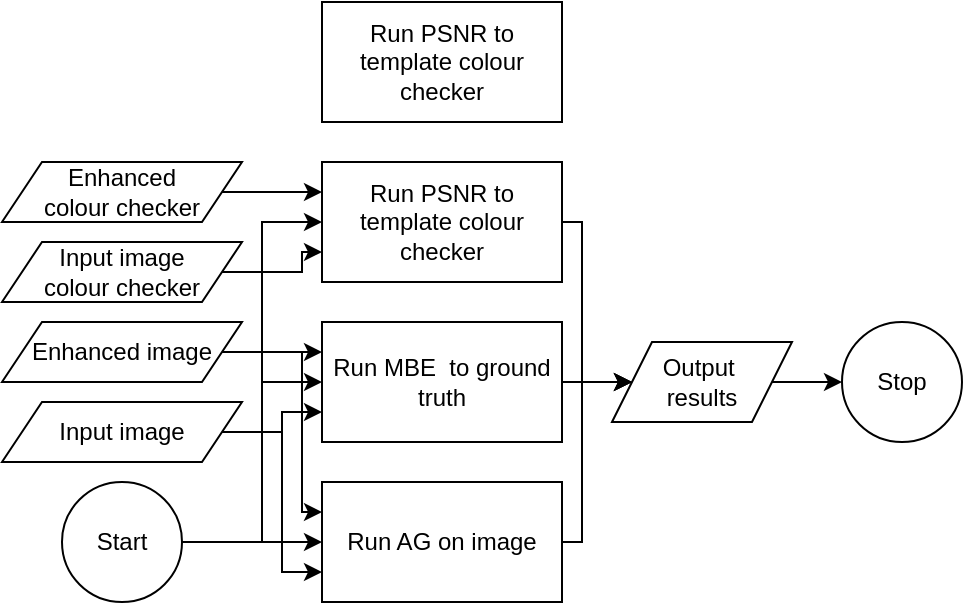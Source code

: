 <mxfile version="24.9.1">
  <diagram name="Page-1" id="5St8_lSBGcsEjdOSe_Oo">
    <mxGraphModel dx="713" dy="354" grid="1" gridSize="10" guides="1" tooltips="1" connect="1" arrows="1" fold="1" page="1" pageScale="1" pageWidth="850" pageHeight="1100" math="0" shadow="0">
      <root>
        <mxCell id="0" />
        <mxCell id="1" parent="0" />
        <mxCell id="yGI71dp5LAuHXJ5P0kga-22" style="edgeStyle=orthogonalEdgeStyle;rounded=0;orthogonalLoop=1;jettySize=auto;html=1;exitX=1;exitY=0.5;exitDx=0;exitDy=0;entryX=0;entryY=0.5;entryDx=0;entryDy=0;" edge="1" parent="1" source="yGI71dp5LAuHXJ5P0kga-1" target="yGI71dp5LAuHXJ5P0kga-5">
          <mxGeometry relative="1" as="geometry" />
        </mxCell>
        <mxCell id="yGI71dp5LAuHXJ5P0kga-23" style="edgeStyle=orthogonalEdgeStyle;rounded=0;orthogonalLoop=1;jettySize=auto;html=1;exitX=1;exitY=0.5;exitDx=0;exitDy=0;entryX=0;entryY=0.5;entryDx=0;entryDy=0;" edge="1" parent="1" source="yGI71dp5LAuHXJ5P0kga-1" target="yGI71dp5LAuHXJ5P0kga-2">
          <mxGeometry relative="1" as="geometry">
            <Array as="points">
              <mxPoint x="160" y="300" />
              <mxPoint x="160" y="220" />
            </Array>
          </mxGeometry>
        </mxCell>
        <mxCell id="yGI71dp5LAuHXJ5P0kga-24" style="edgeStyle=orthogonalEdgeStyle;rounded=0;orthogonalLoop=1;jettySize=auto;html=1;exitX=1;exitY=0.5;exitDx=0;exitDy=0;entryX=0;entryY=0.5;entryDx=0;entryDy=0;" edge="1" parent="1" source="yGI71dp5LAuHXJ5P0kga-1" target="yGI71dp5LAuHXJ5P0kga-4">
          <mxGeometry relative="1" as="geometry">
            <Array as="points">
              <mxPoint x="160" y="300" />
              <mxPoint x="160" y="140" />
            </Array>
          </mxGeometry>
        </mxCell>
        <mxCell id="yGI71dp5LAuHXJ5P0kga-1" value="Start" style="ellipse;whiteSpace=wrap;html=1;aspect=fixed;" vertex="1" parent="1">
          <mxGeometry x="60" y="270" width="60" height="60" as="geometry" />
        </mxCell>
        <mxCell id="yGI71dp5LAuHXJ5P0kga-29" style="edgeStyle=orthogonalEdgeStyle;rounded=0;orthogonalLoop=1;jettySize=auto;html=1;exitX=1;exitY=0.5;exitDx=0;exitDy=0;entryX=0;entryY=0.5;entryDx=0;entryDy=0;" edge="1" parent="1" source="yGI71dp5LAuHXJ5P0kga-2" target="yGI71dp5LAuHXJ5P0kga-25">
          <mxGeometry relative="1" as="geometry" />
        </mxCell>
        <mxCell id="yGI71dp5LAuHXJ5P0kga-2" value="Run MBE&amp;nbsp; to ground truth" style="whiteSpace=wrap;html=1;" vertex="1" parent="1">
          <mxGeometry x="190" y="190" width="120" height="60" as="geometry" />
        </mxCell>
        <mxCell id="yGI71dp5LAuHXJ5P0kga-27" style="edgeStyle=orthogonalEdgeStyle;rounded=0;orthogonalLoop=1;jettySize=auto;html=1;exitX=1;exitY=0.5;exitDx=0;exitDy=0;entryX=0;entryY=0.5;entryDx=0;entryDy=0;" edge="1" parent="1" source="yGI71dp5LAuHXJ5P0kga-4" target="yGI71dp5LAuHXJ5P0kga-25">
          <mxGeometry relative="1" as="geometry">
            <Array as="points">
              <mxPoint x="320" y="140" />
              <mxPoint x="320" y="220" />
            </Array>
          </mxGeometry>
        </mxCell>
        <mxCell id="yGI71dp5LAuHXJ5P0kga-4" value="Run PSNR to template colour checker" style="whiteSpace=wrap;html=1;" vertex="1" parent="1">
          <mxGeometry x="190" y="110" width="120" height="60" as="geometry" />
        </mxCell>
        <mxCell id="yGI71dp5LAuHXJ5P0kga-28" style="edgeStyle=orthogonalEdgeStyle;rounded=0;orthogonalLoop=1;jettySize=auto;html=1;exitX=1;exitY=0.5;exitDx=0;exitDy=0;entryX=0;entryY=0.5;entryDx=0;entryDy=0;" edge="1" parent="1" source="yGI71dp5LAuHXJ5P0kga-5" target="yGI71dp5LAuHXJ5P0kga-25">
          <mxGeometry relative="1" as="geometry">
            <Array as="points">
              <mxPoint x="320" y="300" />
              <mxPoint x="320" y="220" />
            </Array>
          </mxGeometry>
        </mxCell>
        <mxCell id="yGI71dp5LAuHXJ5P0kga-5" value="Run AG on image" style="whiteSpace=wrap;html=1;" vertex="1" parent="1">
          <mxGeometry x="190" y="270" width="120" height="60" as="geometry" />
        </mxCell>
        <mxCell id="yGI71dp5LAuHXJ5P0kga-18" style="edgeStyle=orthogonalEdgeStyle;rounded=0;orthogonalLoop=1;jettySize=auto;html=1;exitX=1;exitY=0.5;exitDx=0;exitDy=0;entryX=0;entryY=0.25;entryDx=0;entryDy=0;" edge="1" parent="1" source="yGI71dp5LAuHXJ5P0kga-8" target="yGI71dp5LAuHXJ5P0kga-2">
          <mxGeometry relative="1" as="geometry" />
        </mxCell>
        <mxCell id="yGI71dp5LAuHXJ5P0kga-19" style="edgeStyle=orthogonalEdgeStyle;rounded=0;orthogonalLoop=1;jettySize=auto;html=1;exitX=1;exitY=0.5;exitDx=0;exitDy=0;entryX=0;entryY=0.25;entryDx=0;entryDy=0;" edge="1" parent="1" source="yGI71dp5LAuHXJ5P0kga-8" target="yGI71dp5LAuHXJ5P0kga-5">
          <mxGeometry relative="1" as="geometry">
            <Array as="points">
              <mxPoint x="180" y="205" />
              <mxPoint x="180" y="285" />
            </Array>
          </mxGeometry>
        </mxCell>
        <mxCell id="yGI71dp5LAuHXJ5P0kga-8" value="Enhanced image" style="shape=parallelogram;perimeter=parallelogramPerimeter;whiteSpace=wrap;html=1;fixedSize=1;" vertex="1" parent="1">
          <mxGeometry x="30" y="190" width="120" height="30" as="geometry" />
        </mxCell>
        <mxCell id="yGI71dp5LAuHXJ5P0kga-16" style="edgeStyle=orthogonalEdgeStyle;rounded=0;orthogonalLoop=1;jettySize=auto;html=1;exitX=1;exitY=0.5;exitDx=0;exitDy=0;entryX=0;entryY=0.25;entryDx=0;entryDy=0;" edge="1" parent="1" source="yGI71dp5LAuHXJ5P0kga-10" target="yGI71dp5LAuHXJ5P0kga-4">
          <mxGeometry relative="1" as="geometry" />
        </mxCell>
        <mxCell id="yGI71dp5LAuHXJ5P0kga-10" value="Enhanced &lt;br&gt;colour checker" style="shape=parallelogram;perimeter=parallelogramPerimeter;whiteSpace=wrap;html=1;fixedSize=1;" vertex="1" parent="1">
          <mxGeometry x="30" y="110" width="120" height="30" as="geometry" />
        </mxCell>
        <mxCell id="yGI71dp5LAuHXJ5P0kga-20" style="edgeStyle=orthogonalEdgeStyle;rounded=0;orthogonalLoop=1;jettySize=auto;html=1;exitX=1;exitY=0.5;exitDx=0;exitDy=0;entryX=0;entryY=0.75;entryDx=0;entryDy=0;" edge="1" parent="1" source="yGI71dp5LAuHXJ5P0kga-14" target="yGI71dp5LAuHXJ5P0kga-2">
          <mxGeometry relative="1" as="geometry">
            <Array as="points">
              <mxPoint x="170" y="245" />
              <mxPoint x="170" y="235" />
            </Array>
          </mxGeometry>
        </mxCell>
        <mxCell id="yGI71dp5LAuHXJ5P0kga-21" style="edgeStyle=orthogonalEdgeStyle;rounded=0;orthogonalLoop=1;jettySize=auto;html=1;exitX=1;exitY=0.5;exitDx=0;exitDy=0;entryX=0;entryY=0.75;entryDx=0;entryDy=0;" edge="1" parent="1" source="yGI71dp5LAuHXJ5P0kga-14" target="yGI71dp5LAuHXJ5P0kga-5">
          <mxGeometry relative="1" as="geometry">
            <Array as="points">
              <mxPoint x="170" y="245" />
              <mxPoint x="170" y="315" />
            </Array>
          </mxGeometry>
        </mxCell>
        <mxCell id="yGI71dp5LAuHXJ5P0kga-14" value="Input image" style="shape=parallelogram;perimeter=parallelogramPerimeter;whiteSpace=wrap;html=1;fixedSize=1;" vertex="1" parent="1">
          <mxGeometry x="30" y="230" width="120" height="30" as="geometry" />
        </mxCell>
        <mxCell id="yGI71dp5LAuHXJ5P0kga-17" style="edgeStyle=orthogonalEdgeStyle;rounded=0;orthogonalLoop=1;jettySize=auto;html=1;exitX=1;exitY=0.5;exitDx=0;exitDy=0;entryX=0;entryY=0.75;entryDx=0;entryDy=0;" edge="1" parent="1" source="yGI71dp5LAuHXJ5P0kga-15" target="yGI71dp5LAuHXJ5P0kga-4">
          <mxGeometry relative="1" as="geometry">
            <Array as="points">
              <mxPoint x="180" y="165" />
              <mxPoint x="180" y="155" />
            </Array>
          </mxGeometry>
        </mxCell>
        <mxCell id="yGI71dp5LAuHXJ5P0kga-15" value="Input image &lt;br&gt;colour checker" style="shape=parallelogram;perimeter=parallelogramPerimeter;whiteSpace=wrap;html=1;fixedSize=1;" vertex="1" parent="1">
          <mxGeometry x="30" y="150" width="120" height="30" as="geometry" />
        </mxCell>
        <mxCell id="yGI71dp5LAuHXJ5P0kga-31" style="edgeStyle=orthogonalEdgeStyle;rounded=0;orthogonalLoop=1;jettySize=auto;html=1;exitX=1;exitY=0.5;exitDx=0;exitDy=0;entryX=0;entryY=0.5;entryDx=0;entryDy=0;" edge="1" parent="1" source="yGI71dp5LAuHXJ5P0kga-25" target="yGI71dp5LAuHXJ5P0kga-26">
          <mxGeometry relative="1" as="geometry" />
        </mxCell>
        <mxCell id="yGI71dp5LAuHXJ5P0kga-25" value="Output&amp;nbsp;&lt;br&gt;results" style="shape=parallelogram;perimeter=parallelogramPerimeter;whiteSpace=wrap;html=1;fixedSize=1;" vertex="1" parent="1">
          <mxGeometry x="335" y="200" width="90" height="40" as="geometry" />
        </mxCell>
        <mxCell id="yGI71dp5LAuHXJ5P0kga-26" value="Stop" style="ellipse;whiteSpace=wrap;html=1;aspect=fixed;" vertex="1" parent="1">
          <mxGeometry x="450" y="190" width="60" height="60" as="geometry" />
        </mxCell>
        <mxCell id="yGI71dp5LAuHXJ5P0kga-32" value="Run PSNR to template colour checker" style="whiteSpace=wrap;html=1;" vertex="1" parent="1">
          <mxGeometry x="190" y="30" width="120" height="60" as="geometry" />
        </mxCell>
      </root>
    </mxGraphModel>
  </diagram>
</mxfile>
